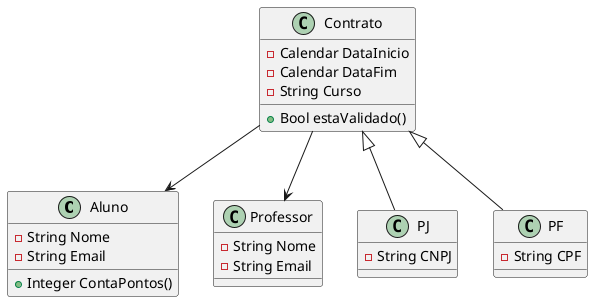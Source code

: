 @startuml TutorialYoutube

    class Aluno {
        -String Nome
        -String Email
        
        +Integer ContaPontos()
    }

    class Professor {
        -String Nome
        -String Email
    }

    class Contrato {
        -Calendar DataInicio
        -Calendar DataFim
        -String Curso
        +Bool estaValidado()
    }

    class PJ extends Contrato {
        -String CNPJ
    }

    class PF extends Contrato {
        -String CPF
    }

    Contrato --> Aluno
    Contrato --> Professor

@enduml
